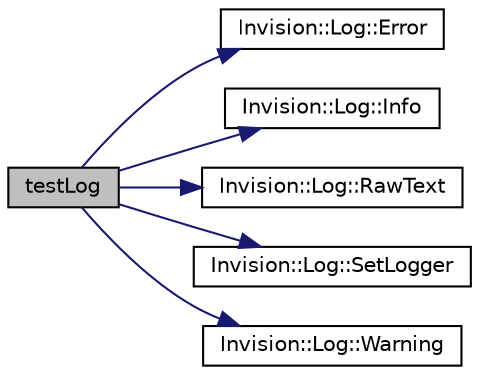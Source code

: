 digraph "testLog"
{
 // LATEX_PDF_SIZE
  edge [fontname="Helvetica",fontsize="10",labelfontname="Helvetica",labelfontsize="10"];
  node [fontname="Helvetica",fontsize="10",shape=record];
  rankdir="LR";
  Node1 [label="testLog",height=0.2,width=0.4,color="black", fillcolor="grey75", style="filled", fontcolor="black",tooltip=" "];
  Node1 -> Node2 [color="midnightblue",fontsize="10",style="solid",fontname="Helvetica"];
  Node2 [label="Invision::Log::Error",height=0.2,width=0.4,color="black", fillcolor="white", style="filled",URL="$class_invision_1_1_log.html#a694ec08305a935c79e413a2ff95957d0",tooltip=" "];
  Node1 -> Node3 [color="midnightblue",fontsize="10",style="solid",fontname="Helvetica"];
  Node3 [label="Invision::Log::Info",height=0.2,width=0.4,color="black", fillcolor="white", style="filled",URL="$class_invision_1_1_log.html#a51f8159f1875d14539ba852393ff6536",tooltip=" "];
  Node1 -> Node4 [color="midnightblue",fontsize="10",style="solid",fontname="Helvetica"];
  Node4 [label="Invision::Log::RawText",height=0.2,width=0.4,color="black", fillcolor="white", style="filled",URL="$class_invision_1_1_log.html#ad3d611302773c99c7795aa41acdd2a84",tooltip=" "];
  Node1 -> Node5 [color="midnightblue",fontsize="10",style="solid",fontname="Helvetica"];
  Node5 [label="Invision::Log::SetLogger",height=0.2,width=0.4,color="black", fillcolor="white", style="filled",URL="$class_invision_1_1_log.html#a5a0af210bd2d7385614ceea21e9b2512",tooltip=" "];
  Node1 -> Node6 [color="midnightblue",fontsize="10",style="solid",fontname="Helvetica"];
  Node6 [label="Invision::Log::Warning",height=0.2,width=0.4,color="black", fillcolor="white", style="filled",URL="$class_invision_1_1_log.html#a7c218db7011c91b29f1a1ed6bd1a0d1b",tooltip=" "];
}
